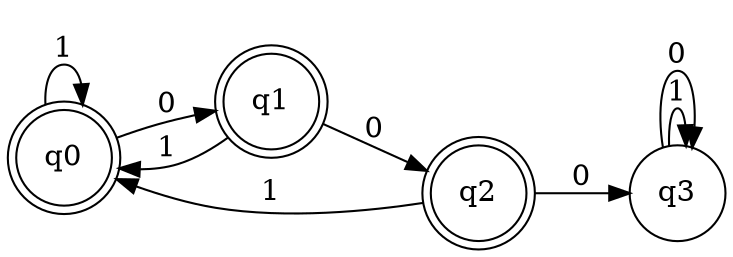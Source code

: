 digraph Comma1Inv_Dot{
rankdir=LR;
node [shape = doublecircle];
q0;
q1;
q2;
node [shape = circle];
q0 -> q1 [ label = "0" ];
q1 -> q0 [ label = "1" ];
q0 -> q0 [ label = "1" ];
q1 -> q2 [ label = "0" ];
q2 -> q3 [ label = "0" ];
q3 -> q3 [ label = "1" ];
q2 -> q0 [ label = "1" ];
q3 -> q3 [ label = "0" ];
}